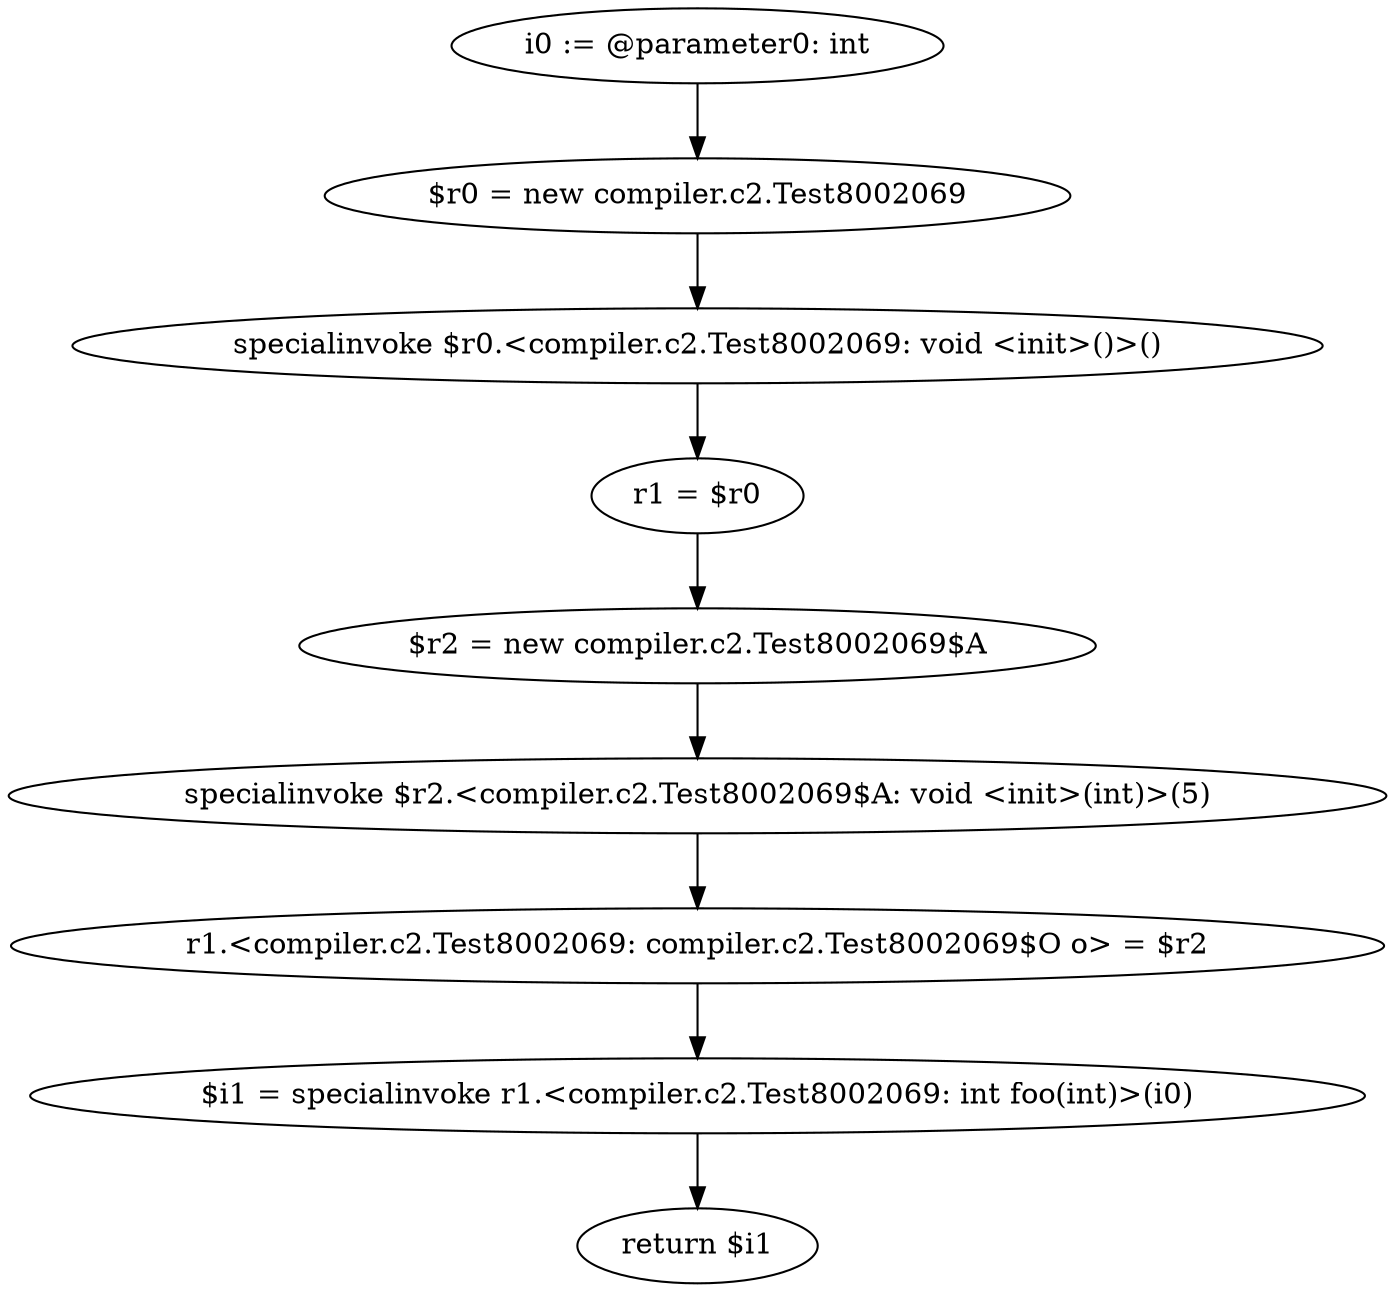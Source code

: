 digraph "unitGraph" {
    "i0 := @parameter0: int"
    "$r0 = new compiler.c2.Test8002069"
    "specialinvoke $r0.<compiler.c2.Test8002069: void <init>()>()"
    "r1 = $r0"
    "$r2 = new compiler.c2.Test8002069$A"
    "specialinvoke $r2.<compiler.c2.Test8002069$A: void <init>(int)>(5)"
    "r1.<compiler.c2.Test8002069: compiler.c2.Test8002069$O o> = $r2"
    "$i1 = specialinvoke r1.<compiler.c2.Test8002069: int foo(int)>(i0)"
    "return $i1"
    "i0 := @parameter0: int"->"$r0 = new compiler.c2.Test8002069";
    "$r0 = new compiler.c2.Test8002069"->"specialinvoke $r0.<compiler.c2.Test8002069: void <init>()>()";
    "specialinvoke $r0.<compiler.c2.Test8002069: void <init>()>()"->"r1 = $r0";
    "r1 = $r0"->"$r2 = new compiler.c2.Test8002069$A";
    "$r2 = new compiler.c2.Test8002069$A"->"specialinvoke $r2.<compiler.c2.Test8002069$A: void <init>(int)>(5)";
    "specialinvoke $r2.<compiler.c2.Test8002069$A: void <init>(int)>(5)"->"r1.<compiler.c2.Test8002069: compiler.c2.Test8002069$O o> = $r2";
    "r1.<compiler.c2.Test8002069: compiler.c2.Test8002069$O o> = $r2"->"$i1 = specialinvoke r1.<compiler.c2.Test8002069: int foo(int)>(i0)";
    "$i1 = specialinvoke r1.<compiler.c2.Test8002069: int foo(int)>(i0)"->"return $i1";
}

